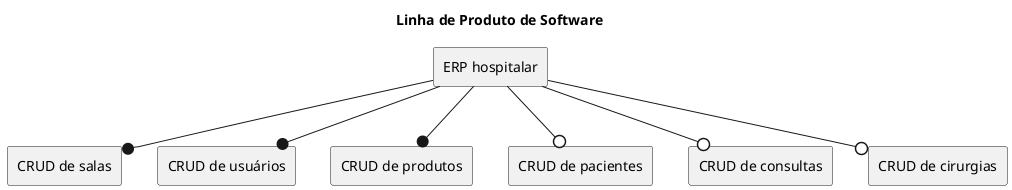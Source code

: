 @startuml

title "Linha de Produto de Software"

agent "ERP hospitalar" as erp

agent "CRUD de salas" as salas
agent "CRUD de usuários" as usuarios
agent "CRUD de produtos" as produtos
agent "CRUD de pacientes" as pacientes
agent "CRUD de consultas" as consultas
agent "CRUD de cirurgias" as cirurgias

erp --@ salas
erp --0 pacientes
erp --@ usuarios
erp --@ produtos
erp --0 consultas
erp --0 cirurgias

@enduml
